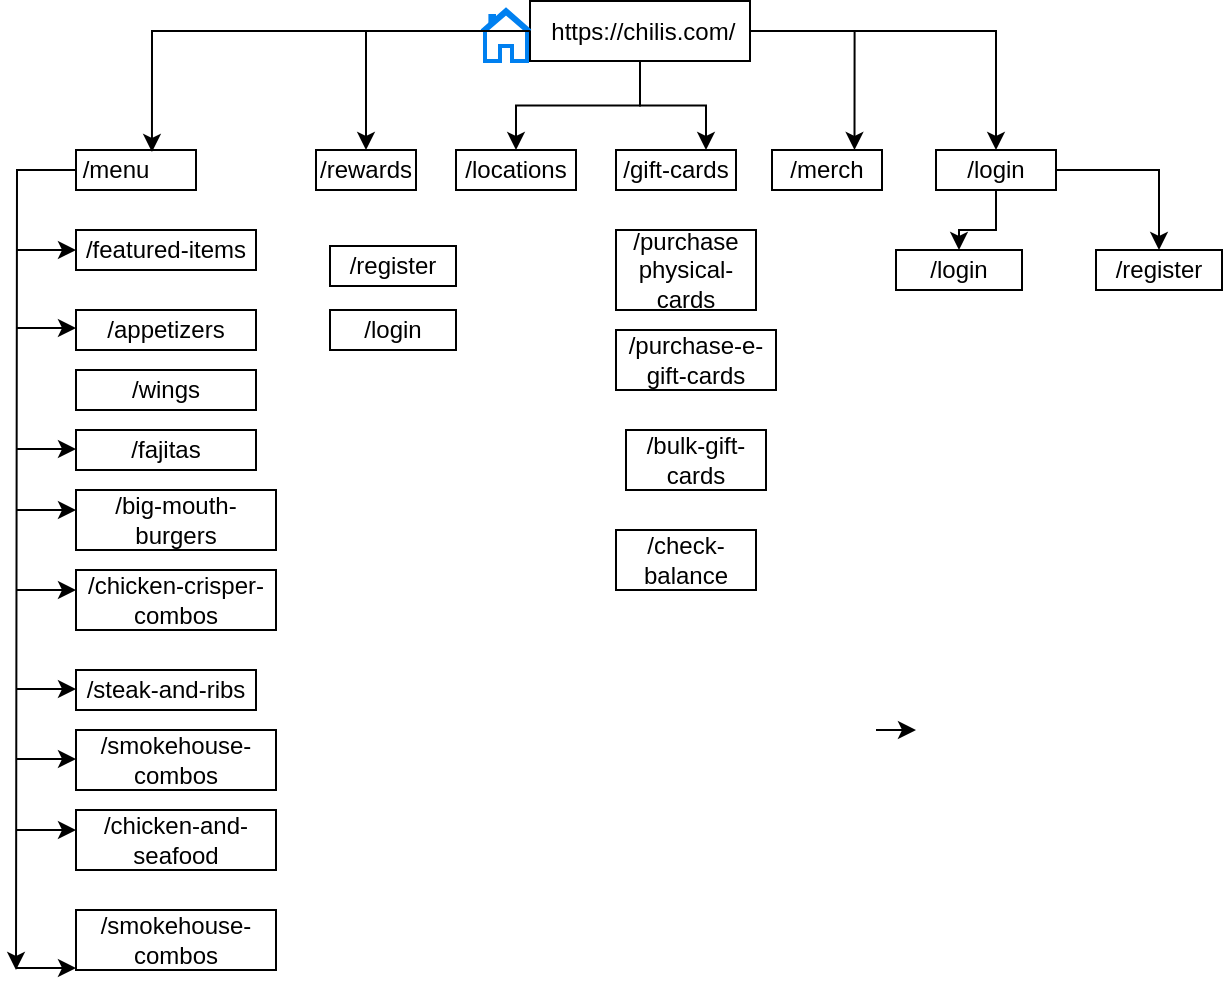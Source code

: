 <mxfile version="24.2.0" type="github">
  <diagram name="Page-1" id="PSdes31Rnnlw_tgahbyj">
    <mxGraphModel dx="1280" dy="675" grid="1" gridSize="10" guides="1" tooltips="1" connect="1" arrows="1" fold="1" page="1" pageScale="1" pageWidth="850" pageHeight="1100" math="0" shadow="0">
      <root>
        <mxCell id="0" />
        <mxCell id="1" parent="0" />
        <mxCell id="0PAF0eVwtVLL-mnTtXqf-24" style="edgeStyle=orthogonalEdgeStyle;rounded=0;orthogonalLoop=1;jettySize=auto;html=1;entryX=0.5;entryY=0;entryDx=0;entryDy=0;" edge="1" parent="1" source="0PAF0eVwtVLL-mnTtXqf-1" target="0PAF0eVwtVLL-mnTtXqf-2">
          <mxGeometry relative="1" as="geometry" />
        </mxCell>
        <mxCell id="0PAF0eVwtVLL-mnTtXqf-25" style="edgeStyle=orthogonalEdgeStyle;rounded=0;orthogonalLoop=1;jettySize=auto;html=1;entryX=0.5;entryY=0;entryDx=0;entryDy=0;" edge="1" parent="1" source="0PAF0eVwtVLL-mnTtXqf-1" target="0PAF0eVwtVLL-mnTtXqf-6">
          <mxGeometry relative="1" as="geometry" />
        </mxCell>
        <mxCell id="0PAF0eVwtVLL-mnTtXqf-26" value="" style="edgeStyle=orthogonalEdgeStyle;rounded=0;orthogonalLoop=1;jettySize=auto;html=1;" edge="1" parent="1" source="0PAF0eVwtVLL-mnTtXqf-1" target="0PAF0eVwtVLL-mnTtXqf-5">
          <mxGeometry relative="1" as="geometry" />
        </mxCell>
        <mxCell id="0PAF0eVwtVLL-mnTtXqf-28" style="edgeStyle=orthogonalEdgeStyle;rounded=0;orthogonalLoop=1;jettySize=auto;html=1;entryX=0.75;entryY=0;entryDx=0;entryDy=0;" edge="1" parent="1" source="0PAF0eVwtVLL-mnTtXqf-1" target="0PAF0eVwtVLL-mnTtXqf-3">
          <mxGeometry relative="1" as="geometry" />
        </mxCell>
        <mxCell id="0PAF0eVwtVLL-mnTtXqf-29" style="edgeStyle=orthogonalEdgeStyle;rounded=0;orthogonalLoop=1;jettySize=auto;html=1;entryX=0.75;entryY=0;entryDx=0;entryDy=0;" edge="1" parent="1" source="0PAF0eVwtVLL-mnTtXqf-1" target="0PAF0eVwtVLL-mnTtXqf-4">
          <mxGeometry relative="1" as="geometry" />
        </mxCell>
        <mxCell id="0PAF0eVwtVLL-mnTtXqf-1" value="&amp;nbsp;https://chilis.com/" style="rounded=0;whiteSpace=wrap;html=1;" vertex="1" parent="1">
          <mxGeometry x="277" y="125.5" width="110" height="30" as="geometry" />
        </mxCell>
        <mxCell id="0PAF0eVwtVLL-mnTtXqf-41" style="edgeStyle=orthogonalEdgeStyle;rounded=0;orthogonalLoop=1;jettySize=auto;html=1;entryX=0.5;entryY=0;entryDx=0;entryDy=0;" edge="1" parent="1" source="0PAF0eVwtVLL-mnTtXqf-2" target="0PAF0eVwtVLL-mnTtXqf-39">
          <mxGeometry relative="1" as="geometry" />
        </mxCell>
        <mxCell id="0PAF0eVwtVLL-mnTtXqf-42" value="" style="edgeStyle=orthogonalEdgeStyle;rounded=0;orthogonalLoop=1;jettySize=auto;html=1;" edge="1" parent="1" source="0PAF0eVwtVLL-mnTtXqf-2" target="0PAF0eVwtVLL-mnTtXqf-40">
          <mxGeometry relative="1" as="geometry" />
        </mxCell>
        <mxCell id="0PAF0eVwtVLL-mnTtXqf-2" value="/login" style="rounded=0;whiteSpace=wrap;html=1;" vertex="1" parent="1">
          <mxGeometry x="480" y="200" width="60" height="20" as="geometry" />
        </mxCell>
        <mxCell id="0PAF0eVwtVLL-mnTtXqf-3" value="/merch" style="rounded=0;whiteSpace=wrap;html=1;" vertex="1" parent="1">
          <mxGeometry x="398" y="200" width="55" height="20" as="geometry" />
        </mxCell>
        <mxCell id="0PAF0eVwtVLL-mnTtXqf-4" value="/gift-cards" style="rounded=0;whiteSpace=wrap;html=1;" vertex="1" parent="1">
          <mxGeometry x="320" y="200" width="60" height="20" as="geometry" />
        </mxCell>
        <mxCell id="0PAF0eVwtVLL-mnTtXqf-5" value="/locations" style="rounded=0;whiteSpace=wrap;html=1;" vertex="1" parent="1">
          <mxGeometry x="240" y="200" width="60" height="20" as="geometry" />
        </mxCell>
        <mxCell id="0PAF0eVwtVLL-mnTtXqf-6" value="/rewards" style="rounded=0;whiteSpace=wrap;html=1;" vertex="1" parent="1">
          <mxGeometry x="170" y="200" width="50" height="20" as="geometry" />
        </mxCell>
        <mxCell id="0PAF0eVwtVLL-mnTtXqf-43" style="edgeStyle=orthogonalEdgeStyle;rounded=0;orthogonalLoop=1;jettySize=auto;html=1;" edge="1" parent="1" source="0PAF0eVwtVLL-mnTtXqf-7">
          <mxGeometry relative="1" as="geometry">
            <mxPoint x="20" y="610" as="targetPoint" />
          </mxGeometry>
        </mxCell>
        <mxCell id="0PAF0eVwtVLL-mnTtXqf-7" value="/menu&lt;span style=&quot;white-space: pre;&quot;&gt;&#x9;&lt;/span&gt;" style="rounded=0;whiteSpace=wrap;html=1;" vertex="1" parent="1">
          <mxGeometry x="50" y="200" width="60" height="20" as="geometry" />
        </mxCell>
        <mxCell id="0PAF0eVwtVLL-mnTtXqf-8" value="/featured-items" style="rounded=0;whiteSpace=wrap;html=1;" vertex="1" parent="1">
          <mxGeometry x="50" y="240" width="90" height="20" as="geometry" />
        </mxCell>
        <mxCell id="0PAF0eVwtVLL-mnTtXqf-9" value="" style="html=1;verticalLabelPosition=bottom;align=center;labelBackgroundColor=#ffffff;verticalAlign=top;strokeWidth=2;strokeColor=#0080F0;shadow=0;dashed=0;shape=mxgraph.ios7.icons.home;" vertex="1" parent="1">
          <mxGeometry x="253" y="130" width="24" height="25.5" as="geometry" />
        </mxCell>
        <mxCell id="0PAF0eVwtVLL-mnTtXqf-12" value="/fajitas" style="rounded=0;whiteSpace=wrap;html=1;" vertex="1" parent="1">
          <mxGeometry x="50" y="340" width="90" height="20" as="geometry" />
        </mxCell>
        <mxCell id="0PAF0eVwtVLL-mnTtXqf-13" value="/appetizers" style="rounded=0;whiteSpace=wrap;html=1;" vertex="1" parent="1">
          <mxGeometry x="50" y="280" width="90" height="20" as="geometry" />
        </mxCell>
        <mxCell id="0PAF0eVwtVLL-mnTtXqf-14" value="/wings" style="rounded=0;whiteSpace=wrap;html=1;" vertex="1" parent="1">
          <mxGeometry x="50" y="310" width="90" height="20" as="geometry" />
        </mxCell>
        <mxCell id="0PAF0eVwtVLL-mnTtXqf-16" value="/smokehouse-combos" style="rounded=0;whiteSpace=wrap;html=1;" vertex="1" parent="1">
          <mxGeometry x="50" y="490" width="100" height="30" as="geometry" />
        </mxCell>
        <mxCell id="0PAF0eVwtVLL-mnTtXqf-17" value="/big-mouth-burgers" style="rounded=0;whiteSpace=wrap;html=1;" vertex="1" parent="1">
          <mxGeometry x="50" y="370" width="100" height="30" as="geometry" />
        </mxCell>
        <mxCell id="0PAF0eVwtVLL-mnTtXqf-18" value="/steak-and-ribs" style="rounded=0;whiteSpace=wrap;html=1;" vertex="1" parent="1">
          <mxGeometry x="50" y="460" width="90" height="20" as="geometry" />
        </mxCell>
        <mxCell id="0PAF0eVwtVLL-mnTtXqf-19" value="/chicken-crisper-combos" style="rounded=0;whiteSpace=wrap;html=1;" vertex="1" parent="1">
          <mxGeometry x="50" y="410" width="100" height="30" as="geometry" />
        </mxCell>
        <mxCell id="0PAF0eVwtVLL-mnTtXqf-20" value="/chicken-and-seafood" style="rounded=0;whiteSpace=wrap;html=1;" vertex="1" parent="1">
          <mxGeometry x="50" y="530" width="100" height="30" as="geometry" />
        </mxCell>
        <mxCell id="0PAF0eVwtVLL-mnTtXqf-21" value="/smokehouse-combos" style="rounded=0;whiteSpace=wrap;html=1;" vertex="1" parent="1">
          <mxGeometry x="50" y="580" width="100" height="30" as="geometry" />
        </mxCell>
        <mxCell id="0PAF0eVwtVLL-mnTtXqf-23" style="edgeStyle=orthogonalEdgeStyle;rounded=0;orthogonalLoop=1;jettySize=auto;html=1;entryX=0.633;entryY=0.05;entryDx=0;entryDy=0;entryPerimeter=0;" edge="1" parent="1" source="0PAF0eVwtVLL-mnTtXqf-1" target="0PAF0eVwtVLL-mnTtXqf-7">
          <mxGeometry relative="1" as="geometry" />
        </mxCell>
        <mxCell id="0PAF0eVwtVLL-mnTtXqf-31" value="/register" style="whiteSpace=wrap;html=1;" vertex="1" parent="1">
          <mxGeometry x="177" y="248" width="63" height="20" as="geometry" />
        </mxCell>
        <mxCell id="0PAF0eVwtVLL-mnTtXqf-32" value="/login" style="whiteSpace=wrap;html=1;" vertex="1" parent="1">
          <mxGeometry x="177" y="280" width="63" height="20" as="geometry" />
        </mxCell>
        <mxCell id="0PAF0eVwtVLL-mnTtXqf-33" style="edgeStyle=orthogonalEdgeStyle;rounded=0;orthogonalLoop=1;jettySize=auto;html=1;exitX=0.5;exitY=1;exitDx=0;exitDy=0;" edge="1" parent="1" source="0PAF0eVwtVLL-mnTtXqf-32" target="0PAF0eVwtVLL-mnTtXqf-32">
          <mxGeometry relative="1" as="geometry" />
        </mxCell>
        <mxCell id="0PAF0eVwtVLL-mnTtXqf-35" value="/purchase physical-cards" style="rounded=0;whiteSpace=wrap;html=1;" vertex="1" parent="1">
          <mxGeometry x="320" y="240" width="70" height="40" as="geometry" />
        </mxCell>
        <mxCell id="0PAF0eVwtVLL-mnTtXqf-36" value="/purchase-e-gift-cards" style="rounded=0;whiteSpace=wrap;html=1;" vertex="1" parent="1">
          <mxGeometry x="320" y="290" width="80" height="30" as="geometry" />
        </mxCell>
        <mxCell id="0PAF0eVwtVLL-mnTtXqf-37" value="/bulk-gift-cards" style="rounded=0;whiteSpace=wrap;html=1;" vertex="1" parent="1">
          <mxGeometry x="325" y="340" width="70" height="30" as="geometry" />
        </mxCell>
        <mxCell id="0PAF0eVwtVLL-mnTtXqf-38" value="/check-balance" style="rounded=0;whiteSpace=wrap;html=1;" vertex="1" parent="1">
          <mxGeometry x="320" y="390" width="70" height="30" as="geometry" />
        </mxCell>
        <mxCell id="0PAF0eVwtVLL-mnTtXqf-39" value="/register" style="whiteSpace=wrap;html=1;" vertex="1" parent="1">
          <mxGeometry x="560" y="250" width="63" height="20" as="geometry" />
        </mxCell>
        <mxCell id="0PAF0eVwtVLL-mnTtXqf-40" value="/login" style="whiteSpace=wrap;html=1;" vertex="1" parent="1">
          <mxGeometry x="460" y="250" width="63" height="20" as="geometry" />
        </mxCell>
        <mxCell id="0PAF0eVwtVLL-mnTtXqf-45" value="" style="endArrow=classic;html=1;rounded=0;" edge="1" parent="1">
          <mxGeometry width="50" height="50" relative="1" as="geometry">
            <mxPoint x="450" y="490" as="sourcePoint" />
            <mxPoint x="470" y="490" as="targetPoint" />
          </mxGeometry>
        </mxCell>
        <mxCell id="0PAF0eVwtVLL-mnTtXqf-46" value="" style="endArrow=classic;html=1;rounded=0;" edge="1" parent="1">
          <mxGeometry width="50" height="50" relative="1" as="geometry">
            <mxPoint x="20" y="250" as="sourcePoint" />
            <mxPoint x="50" y="250" as="targetPoint" />
          </mxGeometry>
        </mxCell>
        <mxCell id="0PAF0eVwtVLL-mnTtXqf-47" value="" style="endArrow=classic;html=1;rounded=0;" edge="1" parent="1">
          <mxGeometry width="50" height="50" relative="1" as="geometry">
            <mxPoint x="20" y="289" as="sourcePoint" />
            <mxPoint x="50" y="289" as="targetPoint" />
          </mxGeometry>
        </mxCell>
        <mxCell id="0PAF0eVwtVLL-mnTtXqf-48" value="" style="endArrow=classic;html=1;rounded=0;" edge="1" parent="1">
          <mxGeometry width="50" height="50" relative="1" as="geometry">
            <mxPoint x="20" y="349.5" as="sourcePoint" />
            <mxPoint x="50" y="349.5" as="targetPoint" />
          </mxGeometry>
        </mxCell>
        <mxCell id="0PAF0eVwtVLL-mnTtXqf-50" value="" style="endArrow=classic;html=1;rounded=0;" edge="1" parent="1">
          <mxGeometry width="50" height="50" relative="1" as="geometry">
            <mxPoint x="20" y="380" as="sourcePoint" />
            <mxPoint x="50" y="380" as="targetPoint" />
          </mxGeometry>
        </mxCell>
        <mxCell id="0PAF0eVwtVLL-mnTtXqf-51" value="" style="endArrow=classic;html=1;rounded=0;" edge="1" parent="1">
          <mxGeometry width="50" height="50" relative="1" as="geometry">
            <mxPoint x="20" y="420" as="sourcePoint" />
            <mxPoint x="50" y="420" as="targetPoint" />
          </mxGeometry>
        </mxCell>
        <mxCell id="0PAF0eVwtVLL-mnTtXqf-52" value="" style="endArrow=classic;html=1;rounded=0;" edge="1" parent="1">
          <mxGeometry width="50" height="50" relative="1" as="geometry">
            <mxPoint x="20" y="469.5" as="sourcePoint" />
            <mxPoint x="50" y="469.5" as="targetPoint" />
          </mxGeometry>
        </mxCell>
        <mxCell id="0PAF0eVwtVLL-mnTtXqf-53" value="" style="endArrow=classic;html=1;rounded=0;" edge="1" parent="1">
          <mxGeometry width="50" height="50" relative="1" as="geometry">
            <mxPoint x="20" y="540" as="sourcePoint" />
            <mxPoint x="50" y="540" as="targetPoint" />
          </mxGeometry>
        </mxCell>
        <mxCell id="0PAF0eVwtVLL-mnTtXqf-54" value="" style="endArrow=classic;html=1;rounded=0;" edge="1" parent="1">
          <mxGeometry width="50" height="50" relative="1" as="geometry">
            <mxPoint x="20" y="504.5" as="sourcePoint" />
            <mxPoint x="50" y="504.5" as="targetPoint" />
          </mxGeometry>
        </mxCell>
        <mxCell id="0PAF0eVwtVLL-mnTtXqf-55" value="" style="endArrow=classic;html=1;rounded=0;" edge="1" parent="1">
          <mxGeometry width="50" height="50" relative="1" as="geometry">
            <mxPoint x="20" y="609" as="sourcePoint" />
            <mxPoint x="50" y="609" as="targetPoint" />
          </mxGeometry>
        </mxCell>
      </root>
    </mxGraphModel>
  </diagram>
</mxfile>
